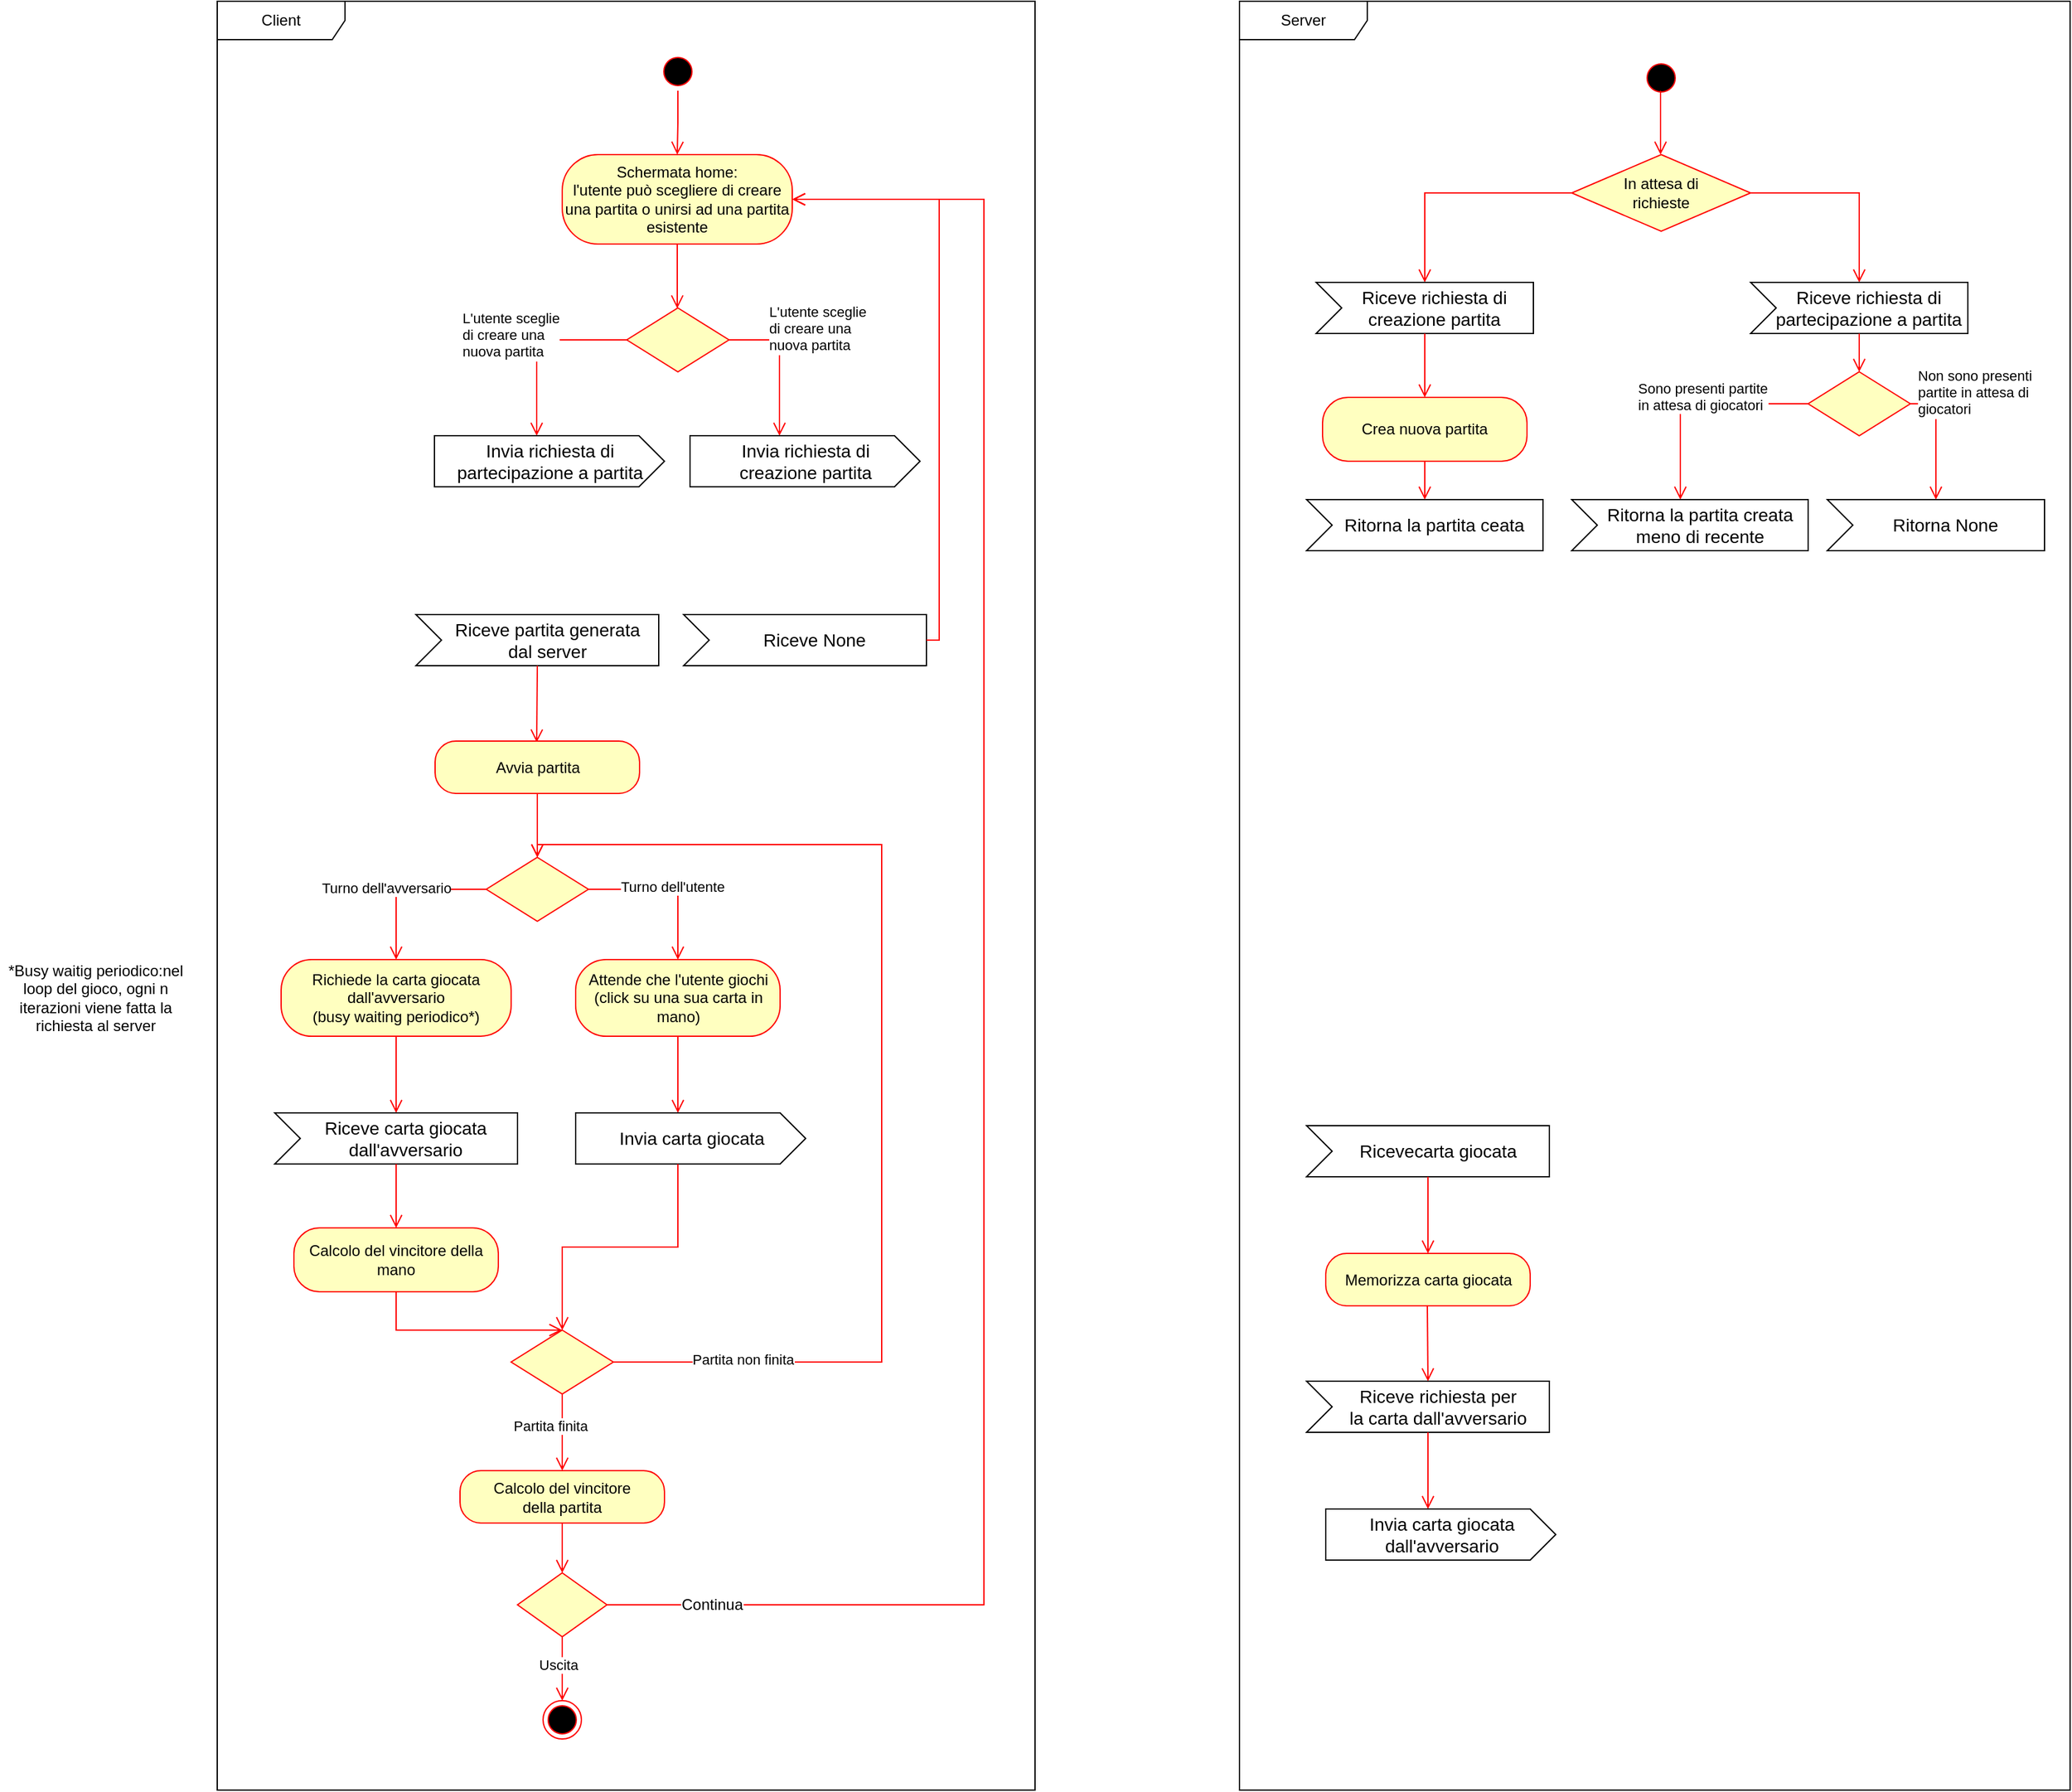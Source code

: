 <mxfile version="20.2.5" type="device"><diagram id="hc_759G6ztnuYglMrowW" name="Page-1"><mxGraphModel dx="2324" dy="746" grid="1" gridSize="10" guides="1" tooltips="1" connect="1" arrows="1" fold="1" page="1" pageScale="1" pageWidth="827" pageHeight="1169" math="0" shadow="0"><root><mxCell id="0"/><mxCell id="1" parent="0"/><mxCell id="o7fNfSnoF4qAR3xifw_E-1" value="Client" style="shape=umlFrame;whiteSpace=wrap;html=1;width=100;height=30;" vertex="1" parent="1"><mxGeometry x="-120" y="540" width="640" height="1400" as="geometry"/></mxCell><mxCell id="o7fNfSnoF4qAR3xifw_E-2" value="Server " style="shape=umlFrame;whiteSpace=wrap;html=1;width=100;height=30;" vertex="1" parent="1"><mxGeometry x="680" y="540" width="650" height="1400" as="geometry"/></mxCell><mxCell id="o7fNfSnoF4qAR3xifw_E-3" value="" style="rhombus;whiteSpace=wrap;html=1;fillColor=#ffffc0;strokeColor=#ff0000;" vertex="1" parent="1"><mxGeometry x="200.5" y="780" width="80" height="50" as="geometry"/></mxCell><mxCell id="o7fNfSnoF4qAR3xifw_E-4" value="" style="ellipse;html=1;shape=startState;fillColor=#000000;strokeColor=#ff0000;" vertex="1" parent="1"><mxGeometry x="225.5" y="580" width="30" height="30" as="geometry"/></mxCell><mxCell id="o7fNfSnoF4qAR3xifw_E-5" value="" style="edgeStyle=orthogonalEdgeStyle;html=1;verticalAlign=bottom;endArrow=open;endSize=8;strokeColor=#ff0000;rounded=0;entryX=0.5;entryY=0;entryDx=0;entryDy=0;" edge="1" parent="1" source="o7fNfSnoF4qAR3xifw_E-4" target="o7fNfSnoF4qAR3xifw_E-7"><mxGeometry relative="1" as="geometry"><mxPoint x="325" y="630" as="targetPoint"/><mxPoint x="265" y="630" as="sourcePoint"/></mxGeometry></mxCell><mxCell id="o7fNfSnoF4qAR3xifw_E-6" value="&lt;div&gt;L'utente sceglie &lt;br&gt;&lt;/div&gt;&lt;div&gt;di creare una &lt;br&gt;&lt;/div&gt;&lt;div&gt;nuova partita&lt;br&gt;&lt;/div&gt;" style="edgeStyle=orthogonalEdgeStyle;html=1;align=left;verticalAlign=top;endArrow=open;endSize=8;strokeColor=#ff0000;rounded=0;exitX=1;exitY=0.5;exitDx=0;exitDy=0;entryX=0;entryY=0;entryDx=70;entryDy=0;entryPerimeter=0;" edge="1" parent="1" source="o7fNfSnoF4qAR3xifw_E-3" target="o7fNfSnoF4qAR3xifw_E-14"><mxGeometry x="-0.485" y="35" relative="1" as="geometry"><mxPoint x="510" y="805" as="targetPoint"/><Array as="points"/><mxPoint as="offset"/><mxPoint x="290" y="820" as="sourcePoint"/></mxGeometry></mxCell><mxCell id="o7fNfSnoF4qAR3xifw_E-7" value="&lt;div&gt;Schermata home:&lt;/div&gt;&lt;div&gt;l'utente può scegliere di creare una partita o unirsi ad una partita esistente&lt;br&gt;&lt;/div&gt;" style="rounded=1;whiteSpace=wrap;html=1;arcSize=40;fontColor=#000000;fillColor=#ffffc0;strokeColor=#ff0000;" vertex="1" parent="1"><mxGeometry x="150" y="660" width="180" height="70" as="geometry"/></mxCell><mxCell id="o7fNfSnoF4qAR3xifw_E-8" value="&lt;div&gt;L'utente sceglie &lt;br&gt;&lt;/div&gt;&lt;div&gt;di creare una &lt;br&gt;&lt;/div&gt;&lt;div&gt;nuova partita&lt;br&gt;&lt;/div&gt;" style="edgeStyle=orthogonalEdgeStyle;html=1;align=left;verticalAlign=top;endArrow=open;endSize=8;strokeColor=#ff0000;rounded=0;exitX=0;exitY=0.5;exitDx=0;exitDy=0;entryX=0;entryY=0;entryDx=80;entryDy=0;entryPerimeter=0;" edge="1" parent="1" source="o7fNfSnoF4qAR3xifw_E-3" target="o7fNfSnoF4qAR3xifw_E-15"><mxGeometry x="0.035" y="-69" relative="1" as="geometry"><mxPoint x="240" y="880" as="targetPoint"/><Array as="points"><mxPoint x="130" y="805"/></Array><mxPoint x="9" y="-35" as="offset"/><mxPoint x="61" y="870" as="sourcePoint"/></mxGeometry></mxCell><mxCell id="o7fNfSnoF4qAR3xifw_E-9" value="" style="ellipse;html=1;shape=startState;fillColor=#000000;strokeColor=#ff0000;" vertex="1" parent="1"><mxGeometry x="995" y="585" width="30" height="30" as="geometry"/></mxCell><mxCell id="o7fNfSnoF4qAR3xifw_E-10" value="" style="edgeStyle=orthogonalEdgeStyle;html=1;verticalAlign=bottom;endArrow=open;endSize=8;strokeColor=#ff0000;rounded=0;entryX=0.5;entryY=0;entryDx=0;entryDy=0;" edge="1" parent="1"><mxGeometry relative="1" as="geometry"><mxPoint x="1009.5" y="660" as="targetPoint"/><mxPoint x="1009.5" y="610" as="sourcePoint"/></mxGeometry></mxCell><mxCell id="o7fNfSnoF4qAR3xifw_E-12" value="" style="edgeStyle=orthogonalEdgeStyle;html=1;verticalAlign=bottom;endArrow=open;endSize=8;strokeColor=#ff0000;rounded=0;" edge="1" parent="1" target="o7fNfSnoF4qAR3xifw_E-3"><mxGeometry relative="1" as="geometry"><mxPoint x="240" y="780" as="targetPoint"/><mxPoint x="240" y="730" as="sourcePoint"/></mxGeometry></mxCell><mxCell id="o7fNfSnoF4qAR3xifw_E-14" value="&lt;div&gt;Invia richiesta di &lt;br&gt;&lt;/div&gt;&lt;div&gt;creazione partita&lt;br&gt;&lt;/div&gt;" style="html=1;shape=mxgraph.infographic.ribbonSimple;notch1=0;notch2=20;align=center;verticalAlign=middle;fontSize=14;fontStyle=0;fillColor=#FFFFFF;" vertex="1" parent="1"><mxGeometry x="250" y="880" width="180" height="40" as="geometry"/></mxCell><mxCell id="o7fNfSnoF4qAR3xifw_E-15" value="&lt;div&gt;Invia richiesta di&lt;/div&gt;&lt;div&gt;partecipazione a partita&lt;br&gt;&lt;/div&gt;" style="html=1;shape=mxgraph.infographic.ribbonSimple;notch1=0;notch2=20;align=center;verticalAlign=middle;fontSize=14;fontStyle=0;fillColor=#FFFFFF;" vertex="1" parent="1"><mxGeometry x="50" y="880" width="180" height="40" as="geometry"/></mxCell><mxCell id="o7fNfSnoF4qAR3xifw_E-16" value="&lt;div&gt;In attesa di&lt;/div&gt;&lt;div&gt;richieste&lt;br&gt;&lt;/div&gt;" style="rhombus;whiteSpace=wrap;html=1;fillColor=#ffffc0;strokeColor=#ff0000;" vertex="1" parent="1"><mxGeometry x="940" y="660" width="140" height="60" as="geometry"/></mxCell><mxCell id="o7fNfSnoF4qAR3xifw_E-17" value="" style="edgeStyle=orthogonalEdgeStyle;html=1;verticalAlign=bottom;endArrow=open;endSize=8;strokeColor=#ff0000;rounded=0;entryX=0;entryY=0;entryDx=85;entryDy=0;exitX=0;exitY=0.5;exitDx=0;exitDy=0;entryPerimeter=0;" edge="1" parent="1" source="o7fNfSnoF4qAR3xifw_E-16" target="o7fNfSnoF4qAR3xifw_E-20"><mxGeometry relative="1" as="geometry"><mxPoint x="920" y="760" as="targetPoint"/><mxPoint x="920" y="710" as="sourcePoint"/></mxGeometry></mxCell><mxCell id="o7fNfSnoF4qAR3xifw_E-18" value="" style="edgeStyle=orthogonalEdgeStyle;html=1;verticalAlign=bottom;endArrow=open;endSize=8;strokeColor=#ff0000;rounded=0;exitX=1;exitY=0.5;exitDx=0;exitDy=0;entryX=0;entryY=0;entryDx=85;entryDy=0;entryPerimeter=0;" edge="1" parent="1" source="o7fNfSnoF4qAR3xifw_E-16" target="o7fNfSnoF4qAR3xifw_E-19"><mxGeometry relative="1" as="geometry"><mxPoint x="1100" y="760" as="targetPoint"/><mxPoint x="1080" y="690" as="sourcePoint"/><Array as="points"><mxPoint x="1165" y="690"/></Array></mxGeometry></mxCell><mxCell id="o7fNfSnoF4qAR3xifw_E-19" value="&lt;div&gt;Riceve richiesta di&lt;/div&gt;&lt;div&gt;partecipazione a partita&lt;br&gt;&lt;/div&gt;" style="html=1;shape=mxgraph.infographic.ribbonSimple;notch1=20;notch2=0;align=center;verticalAlign=middle;fontSize=14;fontStyle=0;fillColor=#FFFFFF;flipH=0;spacingRight=0;spacingLeft=14;" vertex="1" parent="1"><mxGeometry x="1080" y="760" width="170" height="40" as="geometry"/></mxCell><mxCell id="o7fNfSnoF4qAR3xifw_E-20" value="&lt;div&gt;Riceve richiesta di&lt;/div&gt;&lt;div&gt;creazione partita&lt;br&gt;&lt;/div&gt;" style="html=1;shape=mxgraph.infographic.ribbonSimple;notch1=20;notch2=0;align=center;verticalAlign=middle;fontSize=14;fontStyle=0;fillColor=#FFFFFF;flipH=0;spacingRight=0;spacingLeft=14;" vertex="1" parent="1"><mxGeometry x="740" y="760" width="170" height="40" as="geometry"/></mxCell><mxCell id="o7fNfSnoF4qAR3xifw_E-21" value="" style="edgeStyle=orthogonalEdgeStyle;html=1;verticalAlign=bottom;endArrow=open;endSize=8;strokeColor=#ff0000;rounded=0;entryX=0.5;entryY=0;entryDx=0;entryDy=0;exitX=0;exitY=0;exitDx=85;exitDy=40;exitPerimeter=0;" edge="1" parent="1" source="o7fNfSnoF4qAR3xifw_E-20" target="o7fNfSnoF4qAR3xifw_E-22"><mxGeometry relative="1" as="geometry"><mxPoint x="920" y="860" as="targetPoint"/><mxPoint x="920" y="810" as="sourcePoint"/><Array as="points"><mxPoint x="825" y="830"/><mxPoint x="825" y="830"/></Array></mxGeometry></mxCell><mxCell id="o7fNfSnoF4qAR3xifw_E-22" value="Crea nuova partita" style="rounded=1;whiteSpace=wrap;html=1;arcSize=40;fontColor=#000000;fillColor=#ffffc0;strokeColor=#ff0000;" vertex="1" parent="1"><mxGeometry x="745" y="850" width="160" height="50" as="geometry"/></mxCell><mxCell id="o7fNfSnoF4qAR3xifw_E-25" value="" style="edgeStyle=orthogonalEdgeStyle;html=1;verticalAlign=bottom;endArrow=open;endSize=8;strokeColor=#ff0000;rounded=0;entryX=0.5;entryY=0;entryDx=0;entryDy=0;exitX=0;exitY=0;exitDx=85;exitDy=40;exitPerimeter=0;" edge="1" parent="1" source="o7fNfSnoF4qAR3xifw_E-19" target="o7fNfSnoF4qAR3xifw_E-26"><mxGeometry relative="1" as="geometry"><mxPoint x="1170" y="860" as="targetPoint"/><mxPoint x="1170" y="810" as="sourcePoint"/></mxGeometry></mxCell><mxCell id="o7fNfSnoF4qAR3xifw_E-26" value="" style="rhombus;whiteSpace=wrap;html=1;fillColor=#ffffc0;strokeColor=#ff0000;" vertex="1" parent="1"><mxGeometry x="1125" y="830" width="80" height="50" as="geometry"/></mxCell><mxCell id="o7fNfSnoF4qAR3xifw_E-27" value="&lt;div&gt;Sono presenti partite&lt;/div&gt;&lt;div&gt;in attesa di giocatori&lt;br&gt;&lt;/div&gt;" style="edgeStyle=orthogonalEdgeStyle;html=1;align=left;verticalAlign=top;endArrow=open;endSize=8;strokeColor=#ff0000;rounded=0;exitX=0;exitY=0.5;exitDx=0;exitDy=0;entryX=0;entryY=0;entryDx=85;entryDy=0;entryPerimeter=0;" edge="1" parent="1" source="o7fNfSnoF4qAR3xifw_E-26" target="o7fNfSnoF4qAR3xifw_E-29"><mxGeometry x="0.143" y="-43" relative="1" as="geometry"><mxPoint x="1045" y="910" as="targetPoint"/><Array as="points"><mxPoint x="1025" y="855"/></Array><mxPoint x="8" y="-25" as="offset"/><mxPoint x="1110.5" y="850" as="sourcePoint"/></mxGeometry></mxCell><mxCell id="o7fNfSnoF4qAR3xifw_E-29" value="&lt;div&gt;Ritorna la partita creata&lt;/div&gt;&lt;div&gt;meno di recente&lt;br&gt;&lt;/div&gt;" style="html=1;shape=mxgraph.infographic.ribbonSimple;notch1=20;notch2=0;align=center;verticalAlign=middle;fontSize=14;fontStyle=0;fillColor=#FFFFFF;flipH=0;spacingRight=0;spacingLeft=14;" vertex="1" parent="1"><mxGeometry x="940" y="930" width="185" height="40" as="geometry"/></mxCell><mxCell id="o7fNfSnoF4qAR3xifw_E-31" value="&lt;div&gt;Non sono presenti&lt;/div&gt;&lt;div&gt;partite in attesa di &lt;br&gt;&lt;/div&gt;&lt;div&gt;giocatori&lt;br&gt;&lt;/div&gt;" style="edgeStyle=orthogonalEdgeStyle;html=1;align=left;verticalAlign=top;endArrow=open;endSize=8;strokeColor=#ff0000;rounded=0;exitX=1;exitY=0.5;exitDx=0;exitDy=0;entryX=0;entryY=0;entryDx=85;entryDy=0;entryPerimeter=0;" edge="1" parent="1" source="o7fNfSnoF4qAR3xifw_E-26" target="o7fNfSnoF4qAR3xifw_E-32"><mxGeometry x="-0.913" y="35" relative="1" as="geometry"><mxPoint x="1244.5" y="930" as="targetPoint"/><Array as="points"><mxPoint x="1225" y="855"/></Array><mxPoint as="offset"/><mxPoint x="1205" y="855" as="sourcePoint"/></mxGeometry></mxCell><mxCell id="o7fNfSnoF4qAR3xifw_E-32" value="&lt;div&gt;Ritorna None  &lt;/div&gt;" style="html=1;shape=mxgraph.infographic.ribbonSimple;notch1=20;notch2=0;align=center;verticalAlign=middle;fontSize=14;fontStyle=0;fillColor=#FFFFFF;flipH=0;spacingRight=0;spacingLeft=14;" vertex="1" parent="1"><mxGeometry x="1140" y="930" width="170" height="40" as="geometry"/></mxCell><mxCell id="o7fNfSnoF4qAR3xifw_E-33" value="&lt;div&gt;Riceve partita generata&lt;/div&gt;&lt;div&gt;dal server&lt;br&gt;&lt;/div&gt;" style="html=1;shape=mxgraph.infographic.ribbonSimple;notch1=20;notch2=0;align=center;verticalAlign=middle;fontSize=14;fontStyle=0;fillColor=#FFFFFF;flipH=0;spacingRight=0;spacingLeft=14;" vertex="1" parent="1"><mxGeometry x="35.5" y="1020" width="190" height="40" as="geometry"/></mxCell><mxCell id="o7fNfSnoF4qAR3xifw_E-34" value="Ritorna la partita ceata" style="html=1;shape=mxgraph.infographic.ribbonSimple;notch1=20;notch2=0;align=center;verticalAlign=middle;fontSize=14;fontStyle=0;fillColor=#FFFFFF;flipH=0;spacingRight=0;spacingLeft=14;" vertex="1" parent="1"><mxGeometry x="732.5" y="930" width="185" height="40" as="geometry"/></mxCell><mxCell id="o7fNfSnoF4qAR3xifw_E-35" value="" style="edgeStyle=orthogonalEdgeStyle;html=1;verticalAlign=bottom;endArrow=open;endSize=8;strokeColor=#ff0000;rounded=0;entryX=0;entryY=0;entryDx=92.5;entryDy=0;exitX=0.5;exitY=1;exitDx=0;exitDy=0;entryPerimeter=0;" edge="1" parent="1" source="o7fNfSnoF4qAR3xifw_E-22" target="o7fNfSnoF4qAR3xifw_E-34"><mxGeometry relative="1" as="geometry"><mxPoint x="850" y="960" as="targetPoint"/><mxPoint x="850" y="910" as="sourcePoint"/><Array as="points"/></mxGeometry></mxCell><mxCell id="o7fNfSnoF4qAR3xifw_E-36" value="Riceve None" style="html=1;shape=mxgraph.infographic.ribbonSimple;notch1=20;notch2=0;align=center;verticalAlign=middle;fontSize=14;fontStyle=0;fillColor=#FFFFFF;flipH=0;spacingRight=0;spacingLeft=14;" vertex="1" parent="1"><mxGeometry x="245" y="1020" width="190" height="40" as="geometry"/></mxCell><mxCell id="o7fNfSnoF4qAR3xifw_E-39" value="" style="edgeStyle=orthogonalEdgeStyle;html=1;verticalAlign=bottom;endArrow=open;endSize=8;strokeColor=#ff0000;rounded=0;entryX=1;entryY=0.5;entryDx=0;entryDy=0;exitX=1;exitY=0.5;exitDx=0;exitDy=0;exitPerimeter=0;" edge="1" parent="1" source="o7fNfSnoF4qAR3xifw_E-36" target="o7fNfSnoF4qAR3xifw_E-7"><mxGeometry relative="1" as="geometry"><mxPoint x="459.5" y="1090" as="targetPoint"/><mxPoint x="460" y="1040" as="sourcePoint"/></mxGeometry></mxCell><mxCell id="o7fNfSnoF4qAR3xifw_E-40" value="" style="edgeStyle=orthogonalEdgeStyle;html=1;verticalAlign=bottom;endArrow=open;endSize=8;strokeColor=#ff0000;rounded=0;exitX=0;exitY=0;exitDx=95;exitDy=40;exitPerimeter=0;" edge="1" parent="1" source="o7fNfSnoF4qAR3xifw_E-33"><mxGeometry relative="1" as="geometry"><mxPoint x="130" y="1120" as="targetPoint"/><mxPoint x="125.5" y="1080" as="sourcePoint"/></mxGeometry></mxCell><mxCell id="o7fNfSnoF4qAR3xifw_E-41" value="Avvia partita" style="rounded=1;whiteSpace=wrap;html=1;arcSize=40;fontColor=#000000;fillColor=#ffffc0;strokeColor=#ff0000;" vertex="1" parent="1"><mxGeometry x="50.5" y="1119" width="160" height="41" as="geometry"/></mxCell><mxCell id="o7fNfSnoF4qAR3xifw_E-43" value="" style="rhombus;whiteSpace=wrap;html=1;fillColor=#ffffc0;strokeColor=#ff0000;" vertex="1" parent="1"><mxGeometry x="90.5" y="1210" width="80" height="50" as="geometry"/></mxCell><mxCell id="o7fNfSnoF4qAR3xifw_E-44" value="" style="edgeStyle=orthogonalEdgeStyle;html=1;verticalAlign=bottom;endArrow=open;endSize=8;strokeColor=#ff0000;rounded=0;exitX=0.5;exitY=1;exitDx=0;exitDy=0;entryX=0.5;entryY=0;entryDx=0;entryDy=0;" edge="1" parent="1" source="o7fNfSnoF4qAR3xifw_E-41" target="o7fNfSnoF4qAR3xifw_E-43"><mxGeometry relative="1" as="geometry"><mxPoint x="130" y="1210" as="targetPoint"/><mxPoint x="130" y="1190" as="sourcePoint"/></mxGeometry></mxCell><mxCell id="o7fNfSnoF4qAR3xifw_E-45" value="&lt;div&gt;Turno dell'utente&lt;br&gt;&lt;/div&gt;" style="edgeStyle=orthogonalEdgeStyle;html=1;align=left;verticalAlign=top;endArrow=open;endSize=8;strokeColor=#ff0000;rounded=0;exitX=1;exitY=0.5;exitDx=0;exitDy=0;entryX=0.5;entryY=0;entryDx=0;entryDy=0;" edge="1" parent="1" source="o7fNfSnoF4qAR3xifw_E-43" target="o7fNfSnoF4qAR3xifw_E-46"><mxGeometry x="-0.645" y="15" relative="1" as="geometry"><mxPoint x="211" y="1290" as="targetPoint"/><Array as="points"/><mxPoint x="1" as="offset"/><mxPoint x="171" y="1230" as="sourcePoint"/></mxGeometry></mxCell><mxCell id="o7fNfSnoF4qAR3xifw_E-46" value="&lt;div&gt;Attende che l'utente giochi (click su una sua carta in mano)&lt;br&gt;&lt;/div&gt;" style="rounded=1;whiteSpace=wrap;html=1;arcSize=40;fontColor=#000000;fillColor=#ffffc0;strokeColor=#ff0000;" vertex="1" parent="1"><mxGeometry x="160.5" y="1290" width="160" height="60" as="geometry"/></mxCell><mxCell id="o7fNfSnoF4qAR3xifw_E-47" value="" style="edgeStyle=orthogonalEdgeStyle;html=1;verticalAlign=bottom;endArrow=open;endSize=8;strokeColor=#ff0000;rounded=0;exitX=0.5;exitY=1;exitDx=0;exitDy=0;entryX=0;entryY=0;entryDx=80;entryDy=0;entryPerimeter=0;" edge="1" parent="1" source="o7fNfSnoF4qAR3xifw_E-46" target="o7fNfSnoF4qAR3xifw_E-48"><mxGeometry relative="1" as="geometry"><mxPoint x="241" y="1401" as="targetPoint"/><mxPoint x="244" y="1360" as="sourcePoint"/><Array as="points"><mxPoint x="240" y="1401"/></Array></mxGeometry></mxCell><mxCell id="o7fNfSnoF4qAR3xifw_E-48" value="Invia carta giocata" style="html=1;shape=mxgraph.infographic.ribbonSimple;notch1=0;notch2=20;align=center;verticalAlign=middle;fontSize=14;fontStyle=0;fillColor=#FFFFFF;" vertex="1" parent="1"><mxGeometry x="160.5" y="1410" width="180" height="40" as="geometry"/></mxCell><mxCell id="o7fNfSnoF4qAR3xifw_E-49" value="&lt;div&gt;Turno dell'avversario&lt;br&gt;&lt;/div&gt;" style="edgeStyle=orthogonalEdgeStyle;html=1;align=left;verticalAlign=top;endArrow=open;endSize=8;strokeColor=#ff0000;rounded=0;exitX=0;exitY=0.5;exitDx=0;exitDy=0;entryX=0.5;entryY=0;entryDx=0;entryDy=0;" edge="1" parent="1" source="o7fNfSnoF4qAR3xifw_E-43" target="o7fNfSnoF4qAR3xifw_E-50"><mxGeometry x="0.123" y="-62" relative="1" as="geometry"><mxPoint x="10" y="1280" as="targetPoint"/><Array as="points"><mxPoint x="20" y="1235"/></Array><mxPoint x="2" y="-14" as="offset"/><mxPoint x="80" y="1230" as="sourcePoint"/></mxGeometry></mxCell><mxCell id="o7fNfSnoF4qAR3xifw_E-50" value="&lt;div&gt;Richiede la carta giocata&lt;/div&gt;&lt;div&gt;dall'avversario &lt;br&gt;&lt;/div&gt;&lt;div&gt;(busy waiting periodico*)&lt;br&gt;&lt;/div&gt;" style="rounded=1;whiteSpace=wrap;html=1;arcSize=40;fontColor=#000000;fillColor=#ffffc0;strokeColor=#ff0000;" vertex="1" parent="1"><mxGeometry x="-70" y="1290" width="180" height="60" as="geometry"/></mxCell><mxCell id="o7fNfSnoF4qAR3xifw_E-52" value="*Busy waitig periodico:nel loop del gioco, ogni n iterazioni viene fatta la richiesta al server" style="text;html=1;strokeColor=none;fillColor=none;align=center;verticalAlign=middle;whiteSpace=wrap;rounded=0;fontSize=12;" vertex="1" parent="1"><mxGeometry x="-290" y="1280" width="150" height="80" as="geometry"/></mxCell><mxCell id="o7fNfSnoF4qAR3xifw_E-53" value="&lt;div&gt;Riceve carta giocata&lt;/div&gt;&lt;div&gt;dall'avversario&lt;br&gt;&lt;/div&gt;" style="html=1;shape=mxgraph.infographic.ribbonSimple;notch1=20;notch2=0;align=center;verticalAlign=middle;fontSize=14;fontStyle=0;fillColor=#FFFFFF;flipH=0;spacingRight=0;spacingLeft=14;" vertex="1" parent="1"><mxGeometry x="-75" y="1410" width="190" height="40" as="geometry"/></mxCell><mxCell id="o7fNfSnoF4qAR3xifw_E-54" value="" style="edgeStyle=orthogonalEdgeStyle;html=1;verticalAlign=bottom;endArrow=open;endSize=8;strokeColor=#ff0000;rounded=0;entryX=0;entryY=0;entryDx=95;entryDy=0;exitX=0.5;exitY=1;exitDx=0;exitDy=0;entryPerimeter=0;" edge="1" parent="1" source="o7fNfSnoF4qAR3xifw_E-50" target="o7fNfSnoF4qAR3xifw_E-53"><mxGeometry relative="1" as="geometry"><mxPoint x="20" y="1401" as="targetPoint"/><mxPoint x="20" y="1360" as="sourcePoint"/></mxGeometry></mxCell><mxCell id="o7fNfSnoF4qAR3xifw_E-55" value="" style="edgeStyle=orthogonalEdgeStyle;html=1;verticalAlign=bottom;endArrow=open;endSize=8;strokeColor=#ff0000;rounded=0;exitX=0;exitY=0;exitDx=95;exitDy=40;entryX=0.5;entryY=0;entryDx=0;entryDy=0;exitPerimeter=0;" edge="1" parent="1" source="o7fNfSnoF4qAR3xifw_E-53" target="o7fNfSnoF4qAR3xifw_E-57"><mxGeometry relative="1" as="geometry"><mxPoint x="19.5" y="1501" as="targetPoint"/><mxPoint x="19.5" y="1460" as="sourcePoint"/></mxGeometry></mxCell><mxCell id="o7fNfSnoF4qAR3xifw_E-56" value="" style="edgeStyle=orthogonalEdgeStyle;html=1;verticalAlign=bottom;endArrow=open;endSize=8;strokeColor=#ff0000;rounded=0;exitX=0;exitY=0;exitDx=80;exitDy=40;exitPerimeter=0;entryX=0.5;entryY=0;entryDx=0;entryDy=0;" edge="1" parent="1" source="o7fNfSnoF4qAR3xifw_E-48" target="o7fNfSnoF4qAR3xifw_E-58"><mxGeometry relative="1" as="geometry"><mxPoint x="150" y="1590" as="targetPoint"/><mxPoint x="270" y="1460" as="sourcePoint"/></mxGeometry></mxCell><mxCell id="o7fNfSnoF4qAR3xifw_E-57" value="Calcolo del vincitore della mano" style="rounded=1;whiteSpace=wrap;html=1;arcSize=40;fontColor=#000000;fillColor=#ffffc0;strokeColor=#ff0000;" vertex="1" parent="1"><mxGeometry x="-60" y="1500" width="160" height="50" as="geometry"/></mxCell><mxCell id="o7fNfSnoF4qAR3xifw_E-58" value="" style="rhombus;whiteSpace=wrap;html=1;fillColor=#ffffc0;strokeColor=#ff0000;" vertex="1" parent="1"><mxGeometry x="110" y="1580" width="80" height="50" as="geometry"/></mxCell><mxCell id="o7fNfSnoF4qAR3xifw_E-59" value="" style="edgeStyle=orthogonalEdgeStyle;html=1;verticalAlign=bottom;endArrow=open;endSize=8;strokeColor=#ff0000;rounded=0;exitX=0.5;exitY=1;exitDx=0;exitDy=0;entryX=0.5;entryY=0;entryDx=0;entryDy=0;" edge="1" parent="1" source="o7fNfSnoF4qAR3xifw_E-57" target="o7fNfSnoF4qAR3xifw_E-58"><mxGeometry relative="1" as="geometry"><mxPoint x="19.5" y="1610" as="targetPoint"/><mxPoint x="19.5" y="1560" as="sourcePoint"/><Array as="points"><mxPoint x="20" y="1580"/></Array></mxGeometry></mxCell><mxCell id="o7fNfSnoF4qAR3xifw_E-60" value="&lt;div&gt;Partita finita&lt;br&gt;&lt;/div&gt;" style="edgeStyle=orthogonalEdgeStyle;html=1;align=left;verticalAlign=top;endArrow=open;endSize=8;strokeColor=#ff0000;rounded=0;exitX=0.5;exitY=1;exitDx=0;exitDy=0;entryX=0.5;entryY=0;entryDx=0;entryDy=0;" edge="1" parent="1" source="o7fNfSnoF4qAR3xifw_E-58" target="o7fNfSnoF4qAR3xifw_E-62"><mxGeometry x="-0.6" y="-40" relative="1" as="geometry"><mxPoint x="150" y="1725" as="targetPoint"/><Array as="points"/><mxPoint as="offset"/><mxPoint x="200.5" y="1670" as="sourcePoint"/></mxGeometry></mxCell><mxCell id="o7fNfSnoF4qAR3xifw_E-61" value="&lt;div&gt;Partita non finita&lt;/div&gt;" style="edgeStyle=orthogonalEdgeStyle;html=1;align=left;verticalAlign=top;endArrow=open;endSize=8;strokeColor=#ff0000;rounded=0;exitX=1;exitY=0.5;exitDx=0;exitDy=0;entryX=0.5;entryY=0;entryDx=0;entryDy=0;" edge="1" parent="1" source="o7fNfSnoF4qAR3xifw_E-58" target="o7fNfSnoF4qAR3xifw_E-43"><mxGeometry x="-0.866" y="15" relative="1" as="geometry"><mxPoint x="270.5" y="1665" as="targetPoint"/><Array as="points"><mxPoint x="400" y="1605"/><mxPoint x="400" y="1200"/><mxPoint x="131" y="1200"/></Array><mxPoint as="offset"/><mxPoint x="200.5" y="1610" as="sourcePoint"/></mxGeometry></mxCell><mxCell id="o7fNfSnoF4qAR3xifw_E-62" value="&lt;div&gt;Calcolo del vincitore&lt;/div&gt;&lt;div&gt;della partita&lt;br&gt;&lt;/div&gt;" style="rounded=1;whiteSpace=wrap;html=1;arcSize=40;fontColor=#000000;fillColor=#ffffc0;strokeColor=#ff0000;" vertex="1" parent="1"><mxGeometry x="70" y="1690" width="160" height="41" as="geometry"/></mxCell><mxCell id="o7fNfSnoF4qAR3xifw_E-63" value="&lt;div&gt;Ricevecarta giocata&lt;br&gt;&lt;/div&gt;" style="html=1;shape=mxgraph.infographic.ribbonSimple;notch1=20;notch2=0;align=center;verticalAlign=middle;fontSize=14;fontStyle=0;fillColor=#FFFFFF;flipH=0;spacingRight=0;spacingLeft=14;" vertex="1" parent="1"><mxGeometry x="732.5" y="1420" width="190" height="40" as="geometry"/></mxCell><mxCell id="o7fNfSnoF4qAR3xifw_E-64" value="" style="edgeStyle=orthogonalEdgeStyle;html=1;verticalAlign=bottom;endArrow=open;endSize=8;strokeColor=#ff0000;rounded=0;exitX=0;exitY=0;exitDx=95;exitDy=40;entryX=0.5;entryY=0;entryDx=0;entryDy=0;exitPerimeter=0;" edge="1" parent="1" source="o7fNfSnoF4qAR3xifw_E-63" target="o7fNfSnoF4qAR3xifw_E-65"><mxGeometry relative="1" as="geometry"><mxPoint x="827" y="1540" as="targetPoint"/><mxPoint x="827" y="1480" as="sourcePoint"/><Array as="points"/></mxGeometry></mxCell><mxCell id="o7fNfSnoF4qAR3xifw_E-65" value="Memorizza carta giocata" style="rounded=1;whiteSpace=wrap;html=1;arcSize=40;fontColor=#000000;fillColor=#ffffc0;strokeColor=#ff0000;" vertex="1" parent="1"><mxGeometry x="747.5" y="1520" width="160" height="41" as="geometry"/></mxCell><mxCell id="o7fNfSnoF4qAR3xifw_E-66" value="&lt;div&gt;Riceve richiesta per &lt;br&gt;&lt;/div&gt;&lt;div&gt;la carta dall'avversario&lt;br&gt;&lt;/div&gt;" style="html=1;shape=mxgraph.infographic.ribbonSimple;notch1=20;notch2=0;align=center;verticalAlign=middle;fontSize=14;fontStyle=0;fillColor=#FFFFFF;flipH=0;spacingRight=0;spacingLeft=14;" vertex="1" parent="1"><mxGeometry x="732.5" y="1620" width="190" height="40" as="geometry"/></mxCell><mxCell id="o7fNfSnoF4qAR3xifw_E-67" value="" style="edgeStyle=orthogonalEdgeStyle;html=1;verticalAlign=bottom;endArrow=open;endSize=8;strokeColor=#ff0000;rounded=0;exitX=0;exitY=0;exitDx=95;exitDy=40;entryX=0;entryY=0;entryDx=95;entryDy=0;exitPerimeter=0;entryPerimeter=0;" edge="1" parent="1" target="o7fNfSnoF4qAR3xifw_E-66"><mxGeometry relative="1" as="geometry"><mxPoint x="827" y="1621" as="targetPoint"/><mxPoint x="827" y="1561" as="sourcePoint"/><Array as="points"/></mxGeometry></mxCell><mxCell id="o7fNfSnoF4qAR3xifw_E-68" value="&lt;div&gt;Invia carta giocata&lt;/div&gt;&lt;div&gt;dall'avversario&lt;br&gt;&lt;/div&gt;" style="html=1;shape=mxgraph.infographic.ribbonSimple;notch1=0;notch2=20;align=center;verticalAlign=middle;fontSize=14;fontStyle=0;fillColor=#FFFFFF;" vertex="1" parent="1"><mxGeometry x="747.5" y="1720" width="180" height="40" as="geometry"/></mxCell><mxCell id="o7fNfSnoF4qAR3xifw_E-70" value="" style="edgeStyle=orthogonalEdgeStyle;html=1;verticalAlign=bottom;endArrow=open;endSize=8;strokeColor=#ff0000;rounded=0;exitX=0;exitY=0;exitDx=95;exitDy=40;entryX=0;entryY=0;entryDx=80;entryDy=0;exitPerimeter=0;entryPerimeter=0;" edge="1" parent="1" source="o7fNfSnoF4qAR3xifw_E-66" target="o7fNfSnoF4qAR3xifw_E-68"><mxGeometry relative="1" as="geometry"><mxPoint x="964.38" y="1770" as="targetPoint"/><mxPoint x="964.38" y="1710" as="sourcePoint"/><Array as="points"/></mxGeometry></mxCell><mxCell id="o7fNfSnoF4qAR3xifw_E-72" value="Uscita" style="edgeStyle=orthogonalEdgeStyle;html=1;align=left;verticalAlign=top;endArrow=open;endSize=8;strokeColor=#ff0000;rounded=0;exitX=0.5;exitY=1;exitDx=0;exitDy=0;entryX=0.5;entryY=0;entryDx=0;entryDy=0;" edge="1" parent="1" source="o7fNfSnoF4qAR3xifw_E-75" target="o7fNfSnoF4qAR3xifw_E-73"><mxGeometry x="-0.6" y="-20" relative="1" as="geometry"><mxPoint x="150" y="1780" as="targetPoint"/><Array as="points"/><mxPoint y="-1" as="offset"/><mxPoint x="220.5" y="1780" as="sourcePoint"/></mxGeometry></mxCell><mxCell id="o7fNfSnoF4qAR3xifw_E-73" value="" style="ellipse;html=1;shape=endState;fillColor=#000000;strokeColor=#ff0000;" vertex="1" parent="1"><mxGeometry x="135" y="1870" width="30" height="30" as="geometry"/></mxCell><mxCell id="o7fNfSnoF4qAR3xifw_E-75" value="" style="rhombus;whiteSpace=wrap;html=1;fillColor=#ffffc0;strokeColor=#ff0000;" vertex="1" parent="1"><mxGeometry x="115" y="1770" width="70" height="50" as="geometry"/></mxCell><mxCell id="o7fNfSnoF4qAR3xifw_E-76" value="" style="edgeStyle=orthogonalEdgeStyle;html=1;verticalAlign=bottom;endArrow=open;endSize=8;strokeColor=#ff0000;rounded=0;exitX=0.5;exitY=1;exitDx=0;exitDy=0;entryX=0.5;entryY=0;entryDx=0;entryDy=0;" edge="1" parent="1" source="o7fNfSnoF4qAR3xifw_E-62" target="o7fNfSnoF4qAR3xifw_E-75"><mxGeometry relative="1" as="geometry"><mxPoint x="250" y="1825" as="targetPoint"/><mxPoint x="250" y="1765" as="sourcePoint"/><Array as="points"><mxPoint x="150" y="1770"/></Array></mxGeometry></mxCell><mxCell id="o7fNfSnoF4qAR3xifw_E-77" value="" style="edgeStyle=orthogonalEdgeStyle;html=1;verticalAlign=bottom;endArrow=open;endSize=8;strokeColor=#ff0000;rounded=0;exitX=1;exitY=0.5;exitDx=0;exitDy=0;entryX=1;entryY=0.5;entryDx=0;entryDy=0;" edge="1" parent="1" source="o7fNfSnoF4qAR3xifw_E-75" target="o7fNfSnoF4qAR3xifw_E-7"><mxGeometry relative="1" as="geometry"><mxPoint x="199.25" y="1850" as="targetPoint"/><mxPoint x="199.25" y="1790" as="sourcePoint"/><Array as="points"><mxPoint x="480" y="1795"/><mxPoint x="480" y="695"/></Array></mxGeometry></mxCell><mxCell id="o7fNfSnoF4qAR3xifw_E-78" value="Continua" style="edgeLabel;html=1;align=center;verticalAlign=middle;resizable=0;points=[];fontSize=12;" vertex="1" connectable="0" parent="o7fNfSnoF4qAR3xifw_E-77"><mxGeometry x="-0.894" y="-4" relative="1" as="geometry"><mxPoint y="-4" as="offset"/></mxGeometry></mxCell></root></mxGraphModel></diagram></mxfile>